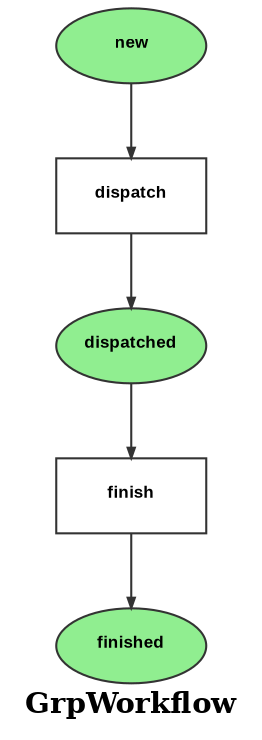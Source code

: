 digraph workflow {
  ratio="compress" rankdir="TB" label=<<B>GrpWorkflow</B>>
  node [fontsize="8" fontname="Arial" color="#333333" fillcolor="lightgreen" fixedsize="false" width="1"];
  edge [fontsize="7" fontname="Arial" color="#333333" arrowhead="normal" arrowsize="0.5"];

  place_new [label=<<B>new</B>>, shape=oval fillcolor="lightgreen" style="filled"];
  place_dispatched [label=<<B>dispatched</B>>, shape=oval fillcolor="lightgreen" style="filled"];
  place_finished [label=<<B>finished</B>>, shape=oval fillcolor="lightgreen" style="filled"];
  transition_0 [label=<<B>dispatch</B>>, shape="box" regular=""];
  transition_1 [label=<<B>finish</B>>, shape="box" regular=""];
  place_new -> transition_0 [style="solid", comment="new"];
  transition_0 -> place_dispatched [style="solid"];
  place_dispatched -> transition_1 [style="solid", comment="dispatched"];
  transition_1 -> place_finished [style="solid"];
}
